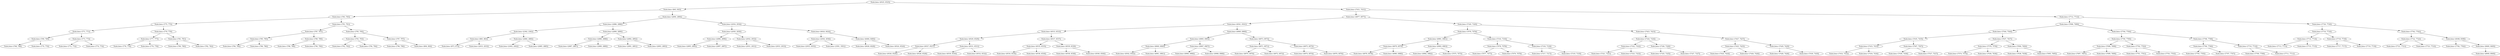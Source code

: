 digraph G{
769918042 [label="Node{data=[6525, 6525]}"]
769918042 -> 586092678
586092678 [label="Node{data=[843, 843]}"]
586092678 -> 2069888480
2069888480 [label="Node{data=[783, 783]}"]
2069888480 -> 1480683883
1480683883 [label="Node{data=[775, 775]}"]
1480683883 -> 1426749677
1426749677 [label="Node{data=[771, 771]}"]
1426749677 -> 263928298
263928298 [label="Node{data=[769, 769]}"]
263928298 -> 193946880
193946880 [label="Node{data=[768, 768]}"]
263928298 -> 1486260019
1486260019 [label="Node{data=[770, 770]}"]
1426749677 -> 1583170012
1583170012 [label="Node{data=[773, 773]}"]
1583170012 -> 142559124
142559124 [label="Node{data=[772, 772]}"]
1583170012 -> 2024314110
2024314110 [label="Node{data=[774, 774]}"]
1480683883 -> 342571975
342571975 [label="Node{data=[779, 779]}"]
342571975 -> 537713463
537713463 [label="Node{data=[777, 777]}"]
537713463 -> 1379756869
1379756869 [label="Node{data=[776, 776]}"]
537713463 -> 1854806680
1854806680 [label="Node{data=[778, 778]}"]
342571975 -> 603365773
603365773 [label="Node{data=[781, 781]}"]
603365773 -> 1709507495
1709507495 [label="Node{data=[780, 780]}"]
603365773 -> 1555770141
1555770141 [label="Node{data=[782, 782]}"]
2069888480 -> 1124049096
1124049096 [label="Node{data=[791, 791]}"]
1124049096 -> 1410571219
1410571219 [label="Node{data=[787, 787]}"]
1410571219 -> 430330573
430330573 [label="Node{data=[785, 785]}"]
430330573 -> 482373927
482373927 [label="Node{data=[784, 784]}"]
430330573 -> 596016023
596016023 [label="Node{data=[786, 786]}"]
1410571219 -> 1803792695
1803792695 [label="Node{data=[789, 789]}"]
1803792695 -> 1083745968
1083745968 [label="Node{data=[788, 788]}"]
1803792695 -> 1598996173
1598996173 [label="Node{data=[790, 790]}"]
1124049096 -> 1325673584
1325673584 [label="Node{data=[795, 795]}"]
1325673584 -> 972564142
972564142 [label="Node{data=[793, 793]}"]
972564142 -> 1011923463
1011923463 [label="Node{data=[792, 792]}"]
972564142 -> 381862806
381862806 [label="Node{data=[794, 794]}"]
1325673584 -> 2026576530
2026576530 [label="Node{data=[797, 797]}"]
2026576530 -> 8298099
8298099 [label="Node{data=[796, 796]}"]
2026576530 -> 969379065
969379065 [label="Node{data=[804, 804]}"]
586092678 -> 966342180
966342180 [label="Node{data=[2894, 2894]}"]
966342180 -> 421962767
421962767 [label="Node{data=[2886, 2886]}"]
421962767 -> 1843346526
1843346526 [label="Node{data=[2362, 2362]}"]
1843346526 -> 1761264984
1761264984 [label="Node{data=[883, 883]}"]
1761264984 -> 404944501
404944501 [label="Node{data=[873, 873]}"]
1761264984 -> 881344418
881344418 [label="Node{data=[2033, 2033]}"]
1843346526 -> 547473569
547473569 [label="Node{data=[2884, 2884]}"]
547473569 -> 516889064
516889064 [label="Node{data=[2402, 2402]}"]
547473569 -> 298960154
298960154 [label="Node{data=[2885, 2885]}"]
421962767 -> 1691458989
1691458989 [label="Node{data=[2890, 2890]}"]
1691458989 -> 1243329878
1243329878 [label="Node{data=[2888, 2888]}"]
1243329878 -> 754836900
754836900 [label="Node{data=[2887, 2887]}"]
1243329878 -> 865803316
865803316 [label="Node{data=[2889, 2889]}"]
1691458989 -> 1531958047
1531958047 [label="Node{data=[2892, 2892]}"]
1531958047 -> 1281981477
1281981477 [label="Node{data=[2891, 2891]}"]
1531958047 -> 268067017
268067017 [label="Node{data=[2893, 2893]}"]
966342180 -> 1684776894
1684776894 [label="Node{data=[2934, 2934]}"]
1684776894 -> 1092175623
1092175623 [label="Node{data=[2930, 2930]}"]
1092175623 -> 1184273237
1184273237 [label="Node{data=[2896, 2896]}"]
1184273237 -> 448155494
448155494 [label="Node{data=[2895, 2895]}"]
1184273237 -> 593059289
593059289 [label="Node{data=[2897, 2897]}"]
1092175623 -> 687015882
687015882 [label="Node{data=[2932, 2932]}"]
687015882 -> 1510811066
1510811066 [label="Node{data=[2931, 2931]}"]
687015882 -> 1927847138
1927847138 [label="Node{data=[2933, 2933]}"]
1684776894 -> 464957683
464957683 [label="Node{data=[6024, 6024]}"]
464957683 -> 726350104
726350104 [label="Node{data=[2936, 2936]}"]
726350104 -> 408484158
408484158 [label="Node{data=[2935, 2935]}"]
726350104 -> 778135899
778135899 [label="Node{data=[3591, 3591]}"]
464957683 -> 8283468
8283468 [label="Node{data=[6484, 6484]}"]
8283468 -> 1913589666
1913589666 [label="Node{data=[6028, 6028]}"]
8283468 -> 767662548
767662548 [label="Node{data=[6524, 6524]}"]
769918042 -> 139396742
139396742 [label="Node{data=[7431, 7431]}"]
139396742 -> 2070431430
2070431430 [label="Node{data=[6977, 6977]}"]
2070431430 -> 1896887318
1896887318 [label="Node{data=[6541, 6541]}"]
1896887318 -> 1346247897
1346247897 [label="Node{data=[6533, 6533]}"]
1346247897 -> 548752238
548752238 [label="Node{data=[6529, 6529]}"]
548752238 -> 424830920
424830920 [label="Node{data=[6527, 6527]}"]
424830920 -> 1771192432
1771192432 [label="Node{data=[6526, 6526]}"]
424830920 -> 1231704399
1231704399 [label="Node{data=[6528, 6528]}"]
548752238 -> 1125031223
1125031223 [label="Node{data=[6531, 6531]}"]
1125031223 -> 1231609529
1231609529 [label="Node{data=[6530, 6530]}"]
1125031223 -> 847414820
847414820 [label="Node{data=[6532, 6532]}"]
1346247897 -> 704203026
704203026 [label="Node{data=[6537, 6537]}"]
704203026 -> 506043967
506043967 [label="Node{data=[6535, 6535]}"]
506043967 -> 297469525
297469525 [label="Node{data=[6534, 6534]}"]
506043967 -> 925762016
925762016 [label="Node{data=[6536, 6536]}"]
704203026 -> 1425833934
1425833934 [label="Node{data=[6539, 6539]}"]
1425833934 -> 116841224
116841224 [label="Node{data=[6538, 6538]}"]
1425833934 -> 1329003565
1329003565 [label="Node{data=[6540, 6540]}"]
1896887318 -> 147903786
147903786 [label="Node{data=[6969, 6969]}"]
147903786 -> 1072024049
1072024049 [label="Node{data=[6965, 6965]}"]
1072024049 -> 259746718
259746718 [label="Node{data=[6840, 6840]}"]
259746718 -> 2002004424
2002004424 [label="Node{data=[6542, 6542]}"]
259746718 -> 2032389005
2032389005 [label="Node{data=[6961, 6961]}"]
1072024049 -> 1746419481
1746419481 [label="Node{data=[6967, 6967]}"]
1746419481 -> 1022070303
1022070303 [label="Node{data=[6966, 6966]}"]
1746419481 -> 1789389347
1789389347 [label="Node{data=[6968, 6968]}"]
147903786 -> 222243673
222243673 [label="Node{data=[6973, 6973]}"]
222243673 -> 611728656
611728656 [label="Node{data=[6971, 6971]}"]
611728656 -> 1141753079
1141753079 [label="Node{data=[6970, 6970]}"]
611728656 -> 288278695
288278695 [label="Node{data=[6972, 6972]}"]
222243673 -> 1707039800
1707039800 [label="Node{data=[6975, 6975]}"]
1707039800 -> 1882485538
1882485538 [label="Node{data=[6974, 6974]}"]
1707039800 -> 1513368495
1513368495 [label="Node{data=[6976, 6976]}"]
2070431430 -> 1035516862
1035516862 [label="Node{data=[7320, 7320]}"]
1035516862 -> 578383533
578383533 [label="Node{data=[7076, 7076]}"]
578383533 -> 1896326307
1896326307 [label="Node{data=[6981, 6981]}"]
1896326307 -> 177569919
177569919 [label="Node{data=[6979, 6979]}"]
177569919 -> 1921560536
1921560536 [label="Node{data=[6978, 6978]}"]
177569919 -> 460172066
460172066 [label="Node{data=[6980, 6980]}"]
1896326307 -> 1468212816
1468212816 [label="Node{data=[6983, 6983]}"]
1468212816 -> 1907606183
1907606183 [label="Node{data=[6982, 6982]}"]
1468212816 -> 1181893926
1181893926 [label="Node{data=[7075, 7075]}"]
578383533 -> 816894577
816894577 [label="Node{data=[7316, 7316]}"]
816894577 -> 2119156625
2119156625 [label="Node{data=[7078, 7078]}"]
2119156625 -> 294031365
294031365 [label="Node{data=[7077, 7077]}"]
2119156625 -> 1166654566
1166654566 [label="Node{data=[7079, 7079]}"]
816894577 -> 1931267580
1931267580 [label="Node{data=[7318, 7318]}"]
1931267580 -> 1934609221
1934609221 [label="Node{data=[7317, 7317]}"]
1931267580 -> 1449946001
1449946001 [label="Node{data=[7319, 7319]}"]
1035516862 -> 1578014646
1578014646 [label="Node{data=[7423, 7423]}"]
1578014646 -> 1265160870
1265160870 [label="Node{data=[7324, 7324]}"]
1265160870 -> 1190149485
1190149485 [label="Node{data=[7322, 7322]}"]
1190149485 -> 1937106625
1937106625 [label="Node{data=[7321, 7321]}"]
1190149485 -> 1500277822
1500277822 [label="Node{data=[7323, 7323]}"]
1265160870 -> 1411151959
1411151959 [label="Node{data=[7326, 7326]}"]
1411151959 -> 331361516
331361516 [label="Node{data=[7325, 7325]}"]
1411151959 -> 1340048315
1340048315 [label="Node{data=[7327, 7327]}"]
1578014646 -> 1978145762
1978145762 [label="Node{data=[7427, 7427]}"]
1978145762 -> 1107364808
1107364808 [label="Node{data=[7425, 7425]}"]
1107364808 -> 1354033192
1354033192 [label="Node{data=[7424, 7424]}"]
1107364808 -> 1673886686
1673886686 [label="Node{data=[7426, 7426]}"]
1978145762 -> 1455905615
1455905615 [label="Node{data=[7429, 7429]}"]
1455905615 -> 483546388
483546388 [label="Node{data=[7428, 7428]}"]
1455905615 -> 1808800526
1808800526 [label="Node{data=[7430, 7430]}"]
139396742 -> 587433505
587433505 [label="Node{data=[7712, 7712]}"]
587433505 -> 1341303853
1341303853 [label="Node{data=[7696, 7696]}"]
1341303853 -> 1099311666
1099311666 [label="Node{data=[7544, 7544]}"]
1099311666 -> 711278951
711278951 [label="Node{data=[7435, 7435]}"]
711278951 -> 367585412
367585412 [label="Node{data=[7433, 7433]}"]
367585412 -> 1335999952
1335999952 [label="Node{data=[7432, 7432]}"]
367585412 -> 1057409452
1057409452 [label="Node{data=[7434, 7434]}"]
711278951 -> 1072220498
1072220498 [label="Node{data=[7507, 7507]}"]
1072220498 -> 1830202083
1830202083 [label="Node{data=[7436, 7436]}"]
1072220498 -> 798741932
798741932 [label="Node{data=[7527, 7527]}"]
1099311666 -> 643375706
643375706 [label="Node{data=[7637, 7637]}"]
643375706 -> 1602411930
1602411930 [label="Node{data=[7578, 7578]}"]
1602411930 -> 119219515
119219515 [label="Node{data=[7574, 7574]}"]
1602411930 -> 1985787585
1985787585 [label="Node{data=[7636, 7636]}"]
643375706 -> 435687842
435687842 [label="Node{data=[7694, 7694]}"]
435687842 -> 1356820746
1356820746 [label="Node{data=[7638, 7638]}"]
435687842 -> 246658263
246658263 [label="Node{data=[7695, 7695]}"]
1341303853 -> 491446654
491446654 [label="Node{data=[7704, 7704]}"]
491446654 -> 1155962484
1155962484 [label="Node{data=[7700, 7700]}"]
1155962484 -> 1864038595
1864038595 [label="Node{data=[7698, 7698]}"]
1864038595 -> 2090659067
2090659067 [label="Node{data=[7697, 7697]}"]
1864038595 -> 915907335
915907335 [label="Node{data=[7699, 7699]}"]
1155962484 -> 1177736855
1177736855 [label="Node{data=[7702, 7702]}"]
1177736855 -> 2119623282
2119623282 [label="Node{data=[7701, 7701]}"]
1177736855 -> 1706439287
1706439287 [label="Node{data=[7703, 7703]}"]
491446654 -> 1848785501
1848785501 [label="Node{data=[7708, 7708]}"]
1848785501 -> 1046794082
1046794082 [label="Node{data=[7706, 7706]}"]
1046794082 -> 2003369902
2003369902 [label="Node{data=[7705, 7705]}"]
1046794082 -> 588865214
588865214 [label="Node{data=[7707, 7707]}"]
1848785501 -> 1552312402
1552312402 [label="Node{data=[7710, 7710]}"]
1552312402 -> 1149346687
1149346687 [label="Node{data=[7709, 7709]}"]
1552312402 -> 1948561870
1948561870 [label="Node{data=[7711, 7711]}"]
587433505 -> 488766810
488766810 [label="Node{data=[7720, 7720]}"]
488766810 -> 1921700436
1921700436 [label="Node{data=[7716, 7716]}"]
1921700436 -> 995691809
995691809 [label="Node{data=[7714, 7714]}"]
995691809 -> 1789030725
1789030725 [label="Node{data=[7713, 7713]}"]
995691809 -> 2029750886
2029750886 [label="Node{data=[7715, 7715]}"]
1921700436 -> 1548218207
1548218207 [label="Node{data=[7718, 7718]}"]
1548218207 -> 788840947
788840947 [label="Node{data=[7717, 7717]}"]
1548218207 -> 1456841999
1456841999 [label="Node{data=[7719, 7719]}"]
488766810 -> 1926872329
1926872329 [label="Node{data=[7762, 7762]}"]
1926872329 -> 285706522
285706522 [label="Node{data=[7722, 7722]}"]
285706522 -> 411425168
411425168 [label="Node{data=[7721, 7721]}"]
285706522 -> 1669589586
1669589586 [label="Node{data=[7723, 7723]}"]
1926872329 -> 1552753374
1552753374 [label="Node{data=[8308, 8308]}"]
1552753374 -> 1911504652
1911504652 [label="Node{data=[7782, 7782]}"]
1552753374 -> 1192239608
1192239608 [label="Node{data=[8400, 8400]}"]
1192239608 -> 1002279474
1002279474 [label="Node{data=[8949, 8949]}"]
}